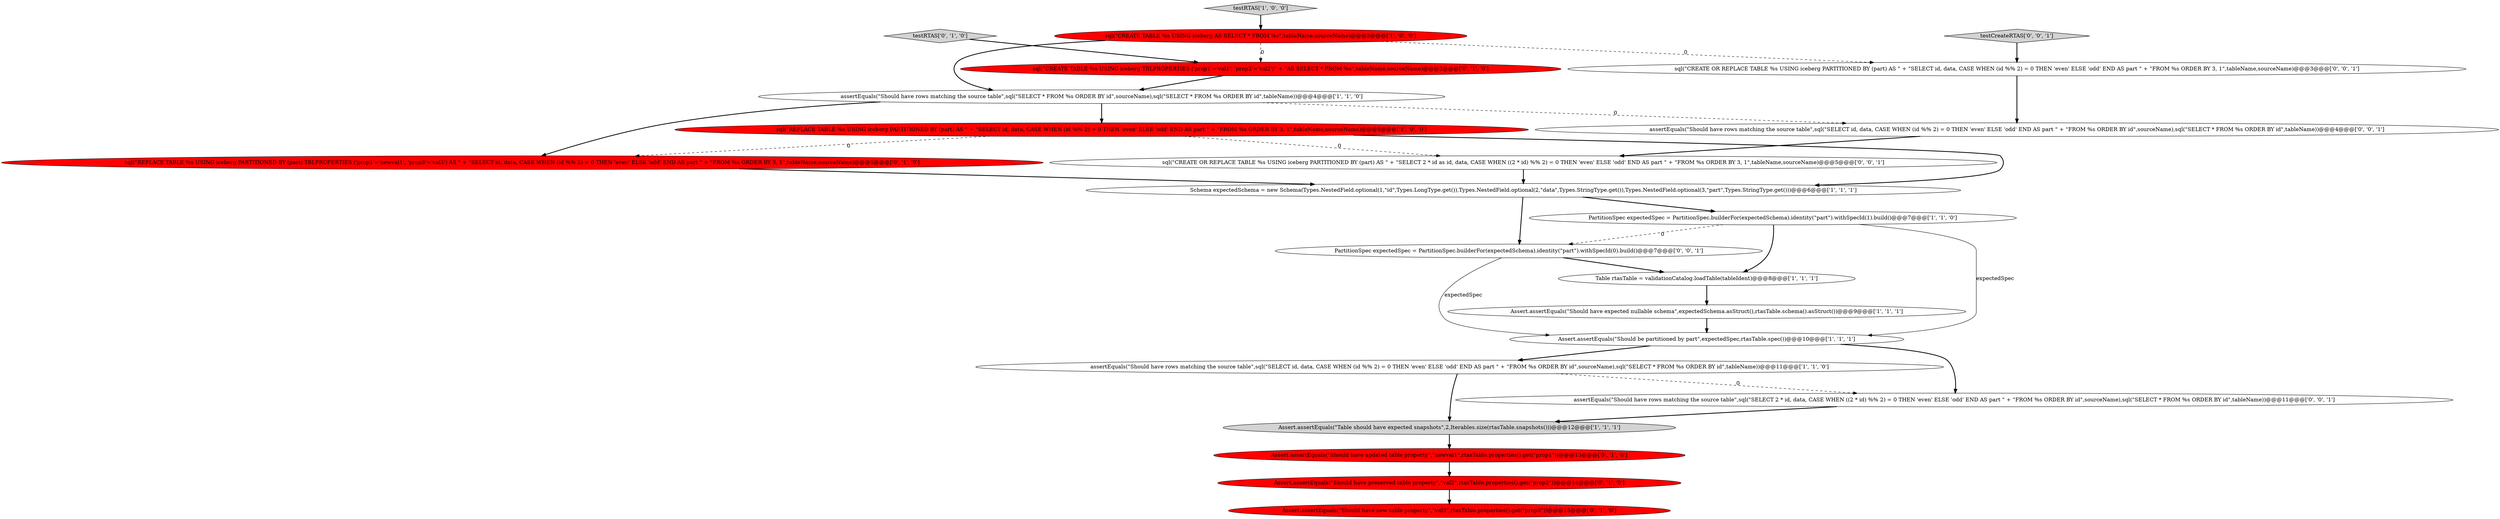 digraph {
20 [style = filled, label = "testCreateRTAS['0', '0', '1']", fillcolor = lightgray, shape = diamond image = "AAA0AAABBB3BBB"];
3 [style = filled, label = "Assert.assertEquals(\"Should be partitioned by part\",expectedSpec,rtasTable.spec())@@@10@@@['1', '1', '1']", fillcolor = white, shape = ellipse image = "AAA0AAABBB1BBB"];
22 [style = filled, label = "assertEquals(\"Should have rows matching the source table\",sql(\"SELECT id, data, CASE WHEN (id %% 2) = 0 THEN 'even' ELSE 'odd' END AS part \" + \"FROM %s ORDER BY id\",sourceName),sql(\"SELECT * FROM %s ORDER BY id\",tableName))@@@4@@@['0', '0', '1']", fillcolor = white, shape = ellipse image = "AAA0AAABBB3BBB"];
6 [style = filled, label = "Schema expectedSchema = new Schema(Types.NestedField.optional(1,\"id\",Types.LongType.get()),Types.NestedField.optional(2,\"data\",Types.StringType.get()),Types.NestedField.optional(3,\"part\",Types.StringType.get()))@@@6@@@['1', '1', '1']", fillcolor = white, shape = ellipse image = "AAA0AAABBB1BBB"];
7 [style = filled, label = "Assert.assertEquals(\"Should have expected nullable schema\",expectedSchema.asStruct(),rtasTable.schema().asStruct())@@@9@@@['1', '1', '1']", fillcolor = white, shape = ellipse image = "AAA0AAABBB1BBB"];
14 [style = filled, label = "sql(\"REPLACE TABLE %s USING iceberg PARTITIONED BY (part) TBLPROPERTIES ('prop1'='newval1', 'prop3'='val3') AS \" + \"SELECT id, data, CASE WHEN (id %% 2) = 0 THEN 'even' ELSE 'odd' END AS part \" + \"FROM %s ORDER BY 3, 1\",tableName,sourceName)@@@5@@@['0', '1', '0']", fillcolor = red, shape = ellipse image = "AAA1AAABBB2BBB"];
2 [style = filled, label = "testRTAS['1', '0', '0']", fillcolor = lightgray, shape = diamond image = "AAA0AAABBB1BBB"];
9 [style = filled, label = "PartitionSpec expectedSpec = PartitionSpec.builderFor(expectedSchema).identity(\"part\").withSpecId(1).build()@@@7@@@['1', '1', '0']", fillcolor = white, shape = ellipse image = "AAA0AAABBB1BBB"];
10 [style = filled, label = "sql(\"REPLACE TABLE %s USING iceberg PARTITIONED BY (part) AS \" + \"SELECT id, data, CASE WHEN (id %% 2) = 0 THEN 'even' ELSE 'odd' END AS part \" + \"FROM %s ORDER BY 3, 1\",tableName,sourceName)@@@5@@@['1', '0', '0']", fillcolor = red, shape = ellipse image = "AAA1AAABBB1BBB"];
4 [style = filled, label = "assertEquals(\"Should have rows matching the source table\",sql(\"SELECT id, data, CASE WHEN (id %% 2) = 0 THEN 'even' ELSE 'odd' END AS part \" + \"FROM %s ORDER BY id\",sourceName),sql(\"SELECT * FROM %s ORDER BY id\",tableName))@@@11@@@['1', '1', '0']", fillcolor = white, shape = ellipse image = "AAA0AAABBB1BBB"];
21 [style = filled, label = "sql(\"CREATE OR REPLACE TABLE %s USING iceberg PARTITIONED BY (part) AS \" + \"SELECT 2 * id as id, data, CASE WHEN ((2 * id) %% 2) = 0 THEN 'even' ELSE 'odd' END AS part \" + \"FROM %s ORDER BY 3, 1\",tableName,sourceName)@@@5@@@['0', '0', '1']", fillcolor = white, shape = ellipse image = "AAA0AAABBB3BBB"];
0 [style = filled, label = "sql(\"CREATE TABLE %s USING iceberg AS SELECT * FROM %s\",tableName,sourceName)@@@3@@@['1', '0', '0']", fillcolor = red, shape = ellipse image = "AAA1AAABBB1BBB"];
11 [style = filled, label = "Assert.assertEquals(\"Should have preserved table property\",\"val2\",rtasTable.properties().get(\"prop2\"))@@@14@@@['0', '1', '0']", fillcolor = red, shape = ellipse image = "AAA1AAABBB2BBB"];
17 [style = filled, label = "PartitionSpec expectedSpec = PartitionSpec.builderFor(expectedSchema).identity(\"part\").withSpecId(0).build()@@@7@@@['0', '0', '1']", fillcolor = white, shape = ellipse image = "AAA0AAABBB3BBB"];
13 [style = filled, label = "testRTAS['0', '1', '0']", fillcolor = lightgray, shape = diamond image = "AAA0AAABBB2BBB"];
15 [style = filled, label = "Assert.assertEquals(\"Should have new table property\",\"val3\",rtasTable.properties().get(\"prop3\"))@@@15@@@['0', '1', '0']", fillcolor = red, shape = ellipse image = "AAA1AAABBB2BBB"];
18 [style = filled, label = "assertEquals(\"Should have rows matching the source table\",sql(\"SELECT 2 * id, data, CASE WHEN ((2 * id) %% 2) = 0 THEN 'even' ELSE 'odd' END AS part \" + \"FROM %s ORDER BY id\",sourceName),sql(\"SELECT * FROM %s ORDER BY id\",tableName))@@@11@@@['0', '0', '1']", fillcolor = white, shape = ellipse image = "AAA0AAABBB3BBB"];
5 [style = filled, label = "assertEquals(\"Should have rows matching the source table\",sql(\"SELECT * FROM %s ORDER BY id\",sourceName),sql(\"SELECT * FROM %s ORDER BY id\",tableName))@@@4@@@['1', '1', '0']", fillcolor = white, shape = ellipse image = "AAA0AAABBB1BBB"];
19 [style = filled, label = "sql(\"CREATE OR REPLACE TABLE %s USING iceberg PARTITIONED BY (part) AS \" + \"SELECT id, data, CASE WHEN (id %% 2) = 0 THEN 'even' ELSE 'odd' END AS part \" + \"FROM %s ORDER BY 3, 1\",tableName,sourceName)@@@3@@@['0', '0', '1']", fillcolor = white, shape = ellipse image = "AAA0AAABBB3BBB"];
1 [style = filled, label = "Table rtasTable = validationCatalog.loadTable(tableIdent)@@@8@@@['1', '1', '1']", fillcolor = white, shape = ellipse image = "AAA0AAABBB1BBB"];
8 [style = filled, label = "Assert.assertEquals(\"Table should have expected snapshots\",2,Iterables.size(rtasTable.snapshots()))@@@12@@@['1', '1', '1']", fillcolor = lightgray, shape = ellipse image = "AAA0AAABBB1BBB"];
12 [style = filled, label = "Assert.assertEquals(\"Should have updated table property\",\"newval1\",rtasTable.properties().get(\"prop1\"))@@@13@@@['0', '1', '0']", fillcolor = red, shape = ellipse image = "AAA1AAABBB2BBB"];
16 [style = filled, label = "sql(\"CREATE TABLE %s USING iceberg TBLPROPERTIES ('prop1'='val1', 'prop2'='val2')\" + \"AS SELECT * FROM %s\",tableName,sourceName)@@@3@@@['0', '1', '0']", fillcolor = red, shape = ellipse image = "AAA1AAABBB2BBB"];
6->17 [style = bold, label=""];
4->18 [style = dashed, label="0"];
5->10 [style = bold, label=""];
10->21 [style = dashed, label="0"];
17->3 [style = solid, label="expectedSpec"];
17->1 [style = bold, label=""];
21->6 [style = bold, label=""];
0->19 [style = dashed, label="0"];
12->11 [style = bold, label=""];
0->16 [style = dashed, label="0"];
22->21 [style = bold, label=""];
5->14 [style = bold, label=""];
1->7 [style = bold, label=""];
10->6 [style = bold, label=""];
3->4 [style = bold, label=""];
13->16 [style = bold, label=""];
7->3 [style = bold, label=""];
11->15 [style = bold, label=""];
3->18 [style = bold, label=""];
2->0 [style = bold, label=""];
9->17 [style = dashed, label="0"];
9->3 [style = solid, label="expectedSpec"];
16->5 [style = bold, label=""];
4->8 [style = bold, label=""];
18->8 [style = bold, label=""];
6->9 [style = bold, label=""];
9->1 [style = bold, label=""];
20->19 [style = bold, label=""];
19->22 [style = bold, label=""];
14->6 [style = bold, label=""];
8->12 [style = bold, label=""];
10->14 [style = dashed, label="0"];
0->5 [style = bold, label=""];
5->22 [style = dashed, label="0"];
}
